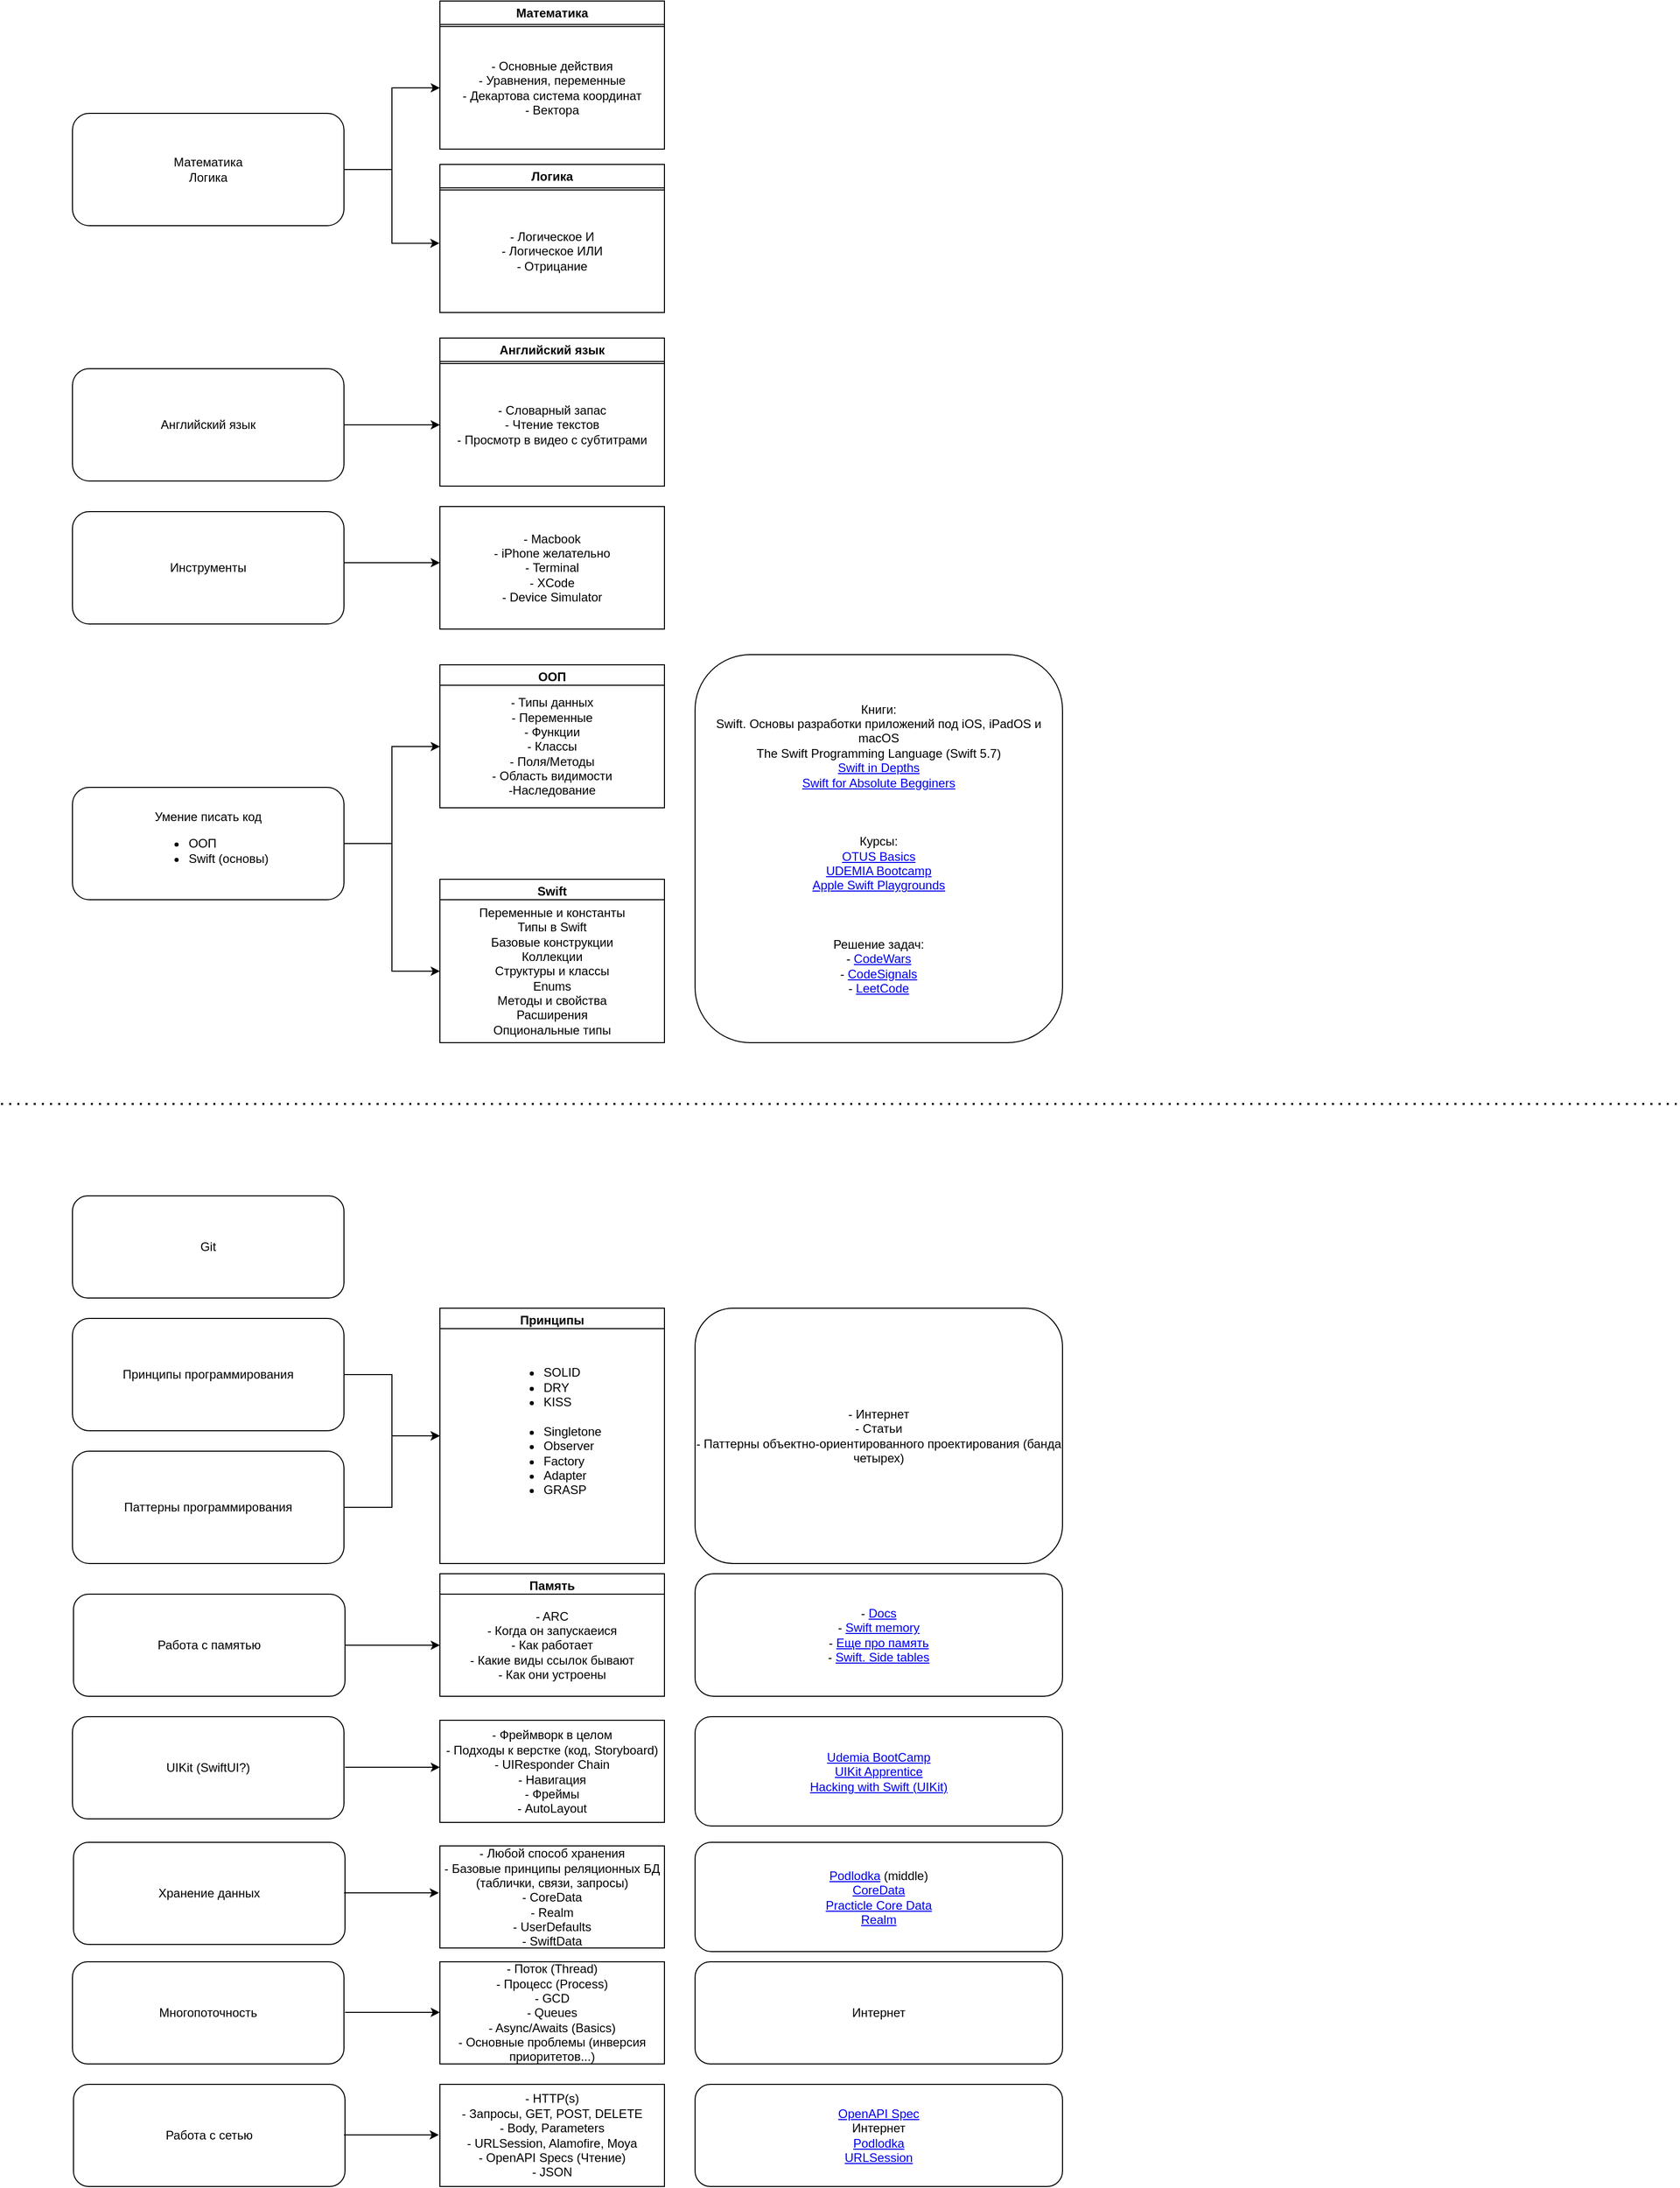 <mxfile version="22.1.11" type="github">
  <diagram name="Страница — 1" id="_5af58X6gQqTB03gFPoe">
    <mxGraphModel dx="1749" dy="625" grid="1" gridSize="10" guides="1" tooltips="1" connect="1" arrows="1" fold="1" page="1" pageScale="1" pageWidth="827" pageHeight="1169" math="0" shadow="0">
      <root>
        <mxCell id="0" />
        <mxCell id="1" parent="0" />
        <mxCell id="vCxmfgHOgyI4xVYoJoi5-3" value="ООП" style="swimlane;whiteSpace=wrap;html=1;" parent="1" vertex="1">
          <mxGeometry x="430" y="670" width="220" height="140" as="geometry" />
        </mxCell>
        <mxCell id="vCxmfgHOgyI4xVYoJoi5-8" value="Книги:&lt;br&gt;Swift. Основы разработки приложений под iOS, iPadOS и macOS&lt;br&gt;The Swift Programming Language (Swift 5.7)&lt;br&gt;&lt;a href=&quot;https://drive.google.com/file/d/1Acsf4f5pXHFojomXbPFyc4LUo7YMQOrP/view?usp=drive_link&quot;&gt;Swift in Depths&lt;/a&gt;&lt;br&gt;&lt;a href=&quot;https://drive.google.com/file/d/18zhrmPKqNkiiQylcWbZbQDQm2F-8SHHl/view?usp=drive_link&quot;&gt;Swift for Absolute Begginers&lt;/a&gt;&lt;br&gt;&lt;br&gt;&lt;br&gt;&lt;br&gt;Курсы:&lt;br&gt;&lt;a href=&quot;https://otus.ru/lessons/basic-ios/&quot;&gt;OTUS Basics&lt;/a&gt;&lt;br&gt;&lt;a href=&quot;https://drive.google.com/drive/folders/1-5KHCQ-wWFF1CMX0HtBL7KyEI4G1gjN8&quot;&gt;UDEMIA Bootcamp&lt;/a&gt;&lt;br&gt;&lt;a href=&quot;https://developer.apple.com/swift-playgrounds/&quot;&gt;Apple Swift Playgrounds&lt;/a&gt;&lt;br&gt;&lt;br&gt;&lt;br&gt;&lt;br&gt;Решение задач:&lt;br&gt;- &lt;a href=&quot;https://www.codewars.com/&quot;&gt;CodeWars&lt;/a&gt;&lt;br&gt;- &lt;a href=&quot;https://codesignal.com/&quot;&gt;CodeSignals&lt;/a&gt;&lt;br&gt;- &lt;a href=&quot;https://leetcode.com/&quot;&gt;LeetCode&lt;/a&gt;" style="rounded=1;whiteSpace=wrap;html=1;" parent="1" vertex="1">
          <mxGeometry x="680" y="660" width="360" height="380" as="geometry" />
        </mxCell>
        <mxCell id="vCxmfgHOgyI4xVYoJoi5-9" value="Английский язык" style="rounded=1;whiteSpace=wrap;html=1;align=center;" parent="1" vertex="1">
          <mxGeometry x="70" y="380" width="266" height="110" as="geometry" />
        </mxCell>
        <mxCell id="vCxmfgHOgyI4xVYoJoi5-10" value="Английский язык" style="swimlane;whiteSpace=wrap;html=1;" parent="1" vertex="1">
          <mxGeometry x="430" y="350" width="220" height="145" as="geometry" />
        </mxCell>
        <mxCell id="vCxmfgHOgyI4xVYoJoi5-11" value="- Словарный запас&lt;br&gt;- Чтение текстов&lt;br&gt;- Просмотр в видео с субтитрами" style="whiteSpace=wrap;html=1;" parent="vCxmfgHOgyI4xVYoJoi5-10" vertex="1">
          <mxGeometry y="25" width="220" height="120" as="geometry" />
        </mxCell>
        <mxCell id="vCxmfgHOgyI4xVYoJoi5-12" value="" style="endArrow=classic;html=1;rounded=0;exitX=1;exitY=0.5;exitDx=0;exitDy=0;entryX=0;entryY=0.5;entryDx=0;entryDy=0;" parent="1" source="vCxmfgHOgyI4xVYoJoi5-9" target="vCxmfgHOgyI4xVYoJoi5-11" edge="1">
          <mxGeometry width="50" height="50" relative="1" as="geometry">
            <mxPoint x="370" y="630" as="sourcePoint" />
            <mxPoint x="420" y="580" as="targetPoint" />
          </mxGeometry>
        </mxCell>
        <mxCell id="vCxmfgHOgyI4xVYoJoi5-13" value="Математика&lt;br&gt;Логика" style="rounded=1;whiteSpace=wrap;html=1;align=center;" parent="1" vertex="1">
          <mxGeometry x="70" y="130" width="266" height="110" as="geometry" />
        </mxCell>
        <mxCell id="vCxmfgHOgyI4xVYoJoi5-14" value="Математика" style="swimlane;whiteSpace=wrap;html=1;" parent="1" vertex="1">
          <mxGeometry x="430" y="20" width="220" height="145" as="geometry" />
        </mxCell>
        <mxCell id="vCxmfgHOgyI4xVYoJoi5-15" value="- Основные действия&lt;br&gt;- Уравнения, переменные&lt;br&gt;- Декартова система координат&lt;br&gt;- Вектора" style="whiteSpace=wrap;html=1;" parent="vCxmfgHOgyI4xVYoJoi5-14" vertex="1">
          <mxGeometry y="25" width="220" height="120" as="geometry" />
        </mxCell>
        <mxCell id="vCxmfgHOgyI4xVYoJoi5-16" value="" style="endArrow=classic;html=1;rounded=0;exitX=1;exitY=0.5;exitDx=0;exitDy=0;entryX=0;entryY=0.5;entryDx=0;entryDy=0;edgeStyle=orthogonalEdgeStyle;" parent="1" source="vCxmfgHOgyI4xVYoJoi5-13" target="vCxmfgHOgyI4xVYoJoi5-15" edge="1">
          <mxGeometry width="50" height="50" relative="1" as="geometry">
            <mxPoint x="320" y="310" as="sourcePoint" />
            <mxPoint x="370" y="260" as="targetPoint" />
          </mxGeometry>
        </mxCell>
        <mxCell id="vCxmfgHOgyI4xVYoJoi5-17" value="Логика" style="swimlane;whiteSpace=wrap;html=1;" parent="1" vertex="1">
          <mxGeometry x="430" y="180" width="220" height="145" as="geometry" />
        </mxCell>
        <mxCell id="vCxmfgHOgyI4xVYoJoi5-18" value="- Логическое И&lt;br&gt;- Логическое ИЛИ&lt;br&gt;- Отрицание" style="whiteSpace=wrap;html=1;" parent="vCxmfgHOgyI4xVYoJoi5-17" vertex="1">
          <mxGeometry y="25" width="220" height="120" as="geometry" />
        </mxCell>
        <mxCell id="vCxmfgHOgyI4xVYoJoi5-19" value="" style="endArrow=classic;html=1;rounded=0;edgeStyle=orthogonalEdgeStyle;exitX=1;exitY=0.5;exitDx=0;exitDy=0;entryX=-0.002;entryY=0.435;entryDx=0;entryDy=0;entryPerimeter=0;" parent="1" source="vCxmfgHOgyI4xVYoJoi5-13" target="vCxmfgHOgyI4xVYoJoi5-18" edge="1">
          <mxGeometry width="50" height="50" relative="1" as="geometry">
            <mxPoint x="320" y="280" as="sourcePoint" />
            <mxPoint x="370" y="230" as="targetPoint" />
          </mxGeometry>
        </mxCell>
        <mxCell id="7uVsoyw86wDC9n9_G3oJ-1" value="" style="endArrow=none;dashed=1;html=1;dashPattern=1 3;strokeWidth=2;rounded=0;" parent="1" edge="1">
          <mxGeometry width="50" height="50" relative="1" as="geometry">
            <mxPoint y="1100" as="sourcePoint" />
            <mxPoint x="1641.818" y="1100" as="targetPoint" />
          </mxGeometry>
        </mxCell>
        <mxCell id="7uVsoyw86wDC9n9_G3oJ-10" style="edgeStyle=orthogonalEdgeStyle;rounded=0;orthogonalLoop=1;jettySize=auto;html=1;exitX=1;exitY=0.5;exitDx=0;exitDy=0;entryX=0;entryY=0.5;entryDx=0;entryDy=0;" parent="1" source="7uVsoyw86wDC9n9_G3oJ-2" target="7uVsoyw86wDC9n9_G3oJ-7" edge="1">
          <mxGeometry relative="1" as="geometry" />
        </mxCell>
        <mxCell id="7uVsoyw86wDC9n9_G3oJ-2" value="Принципы программирования" style="rounded=1;whiteSpace=wrap;html=1;align=center;" parent="1" vertex="1">
          <mxGeometry x="70" y="1310" width="266" height="110" as="geometry" />
        </mxCell>
        <mxCell id="7uVsoyw86wDC9n9_G3oJ-3" value="Инструменты" style="rounded=1;whiteSpace=wrap;html=1;align=center;" parent="1" vertex="1">
          <mxGeometry x="70" y="520" width="266" height="110" as="geometry" />
        </mxCell>
        <mxCell id="7uVsoyw86wDC9n9_G3oJ-4" value="- Macbook&lt;br&gt;- iPhone желательно&lt;br&gt;- Terminal&lt;br&gt;- XCode&lt;br&gt;- Device Simulator" style="whiteSpace=wrap;html=1;" parent="1" vertex="1">
          <mxGeometry x="430" y="515" width="220" height="120" as="geometry" />
        </mxCell>
        <mxCell id="vCxmfgHOgyI4xVYoJoi5-1" style="edgeStyle=orthogonalEdgeStyle;rounded=0;orthogonalLoop=1;jettySize=auto;html=1;entryX=0;entryY=0.5;entryDx=0;entryDy=0;exitX=1;exitY=0.5;exitDx=0;exitDy=0;" parent="1" source="vCxmfgHOgyI4xVYoJoi5-2" target="vCxmfgHOgyI4xVYoJoi5-4" edge="1">
          <mxGeometry relative="1" as="geometry">
            <mxPoint x="300" y="750" as="sourcePoint" />
            <mxPoint x="390" y="650" as="targetPoint" />
          </mxGeometry>
        </mxCell>
        <mxCell id="vCxmfgHOgyI4xVYoJoi5-2" value="Умение писать код&lt;br&gt;&lt;div style=&quot;text-align: left;&quot;&gt;&lt;ul&gt;&lt;li&gt;&lt;span style=&quot;background-color: initial;&quot;&gt;ООП&lt;/span&gt;&lt;/li&gt;&lt;li&gt;&lt;span style=&quot;background-color: initial;&quot;&gt;Swift (основы)&lt;/span&gt;&lt;/li&gt;&lt;/ul&gt;&lt;/div&gt;" style="rounded=1;whiteSpace=wrap;html=1;align=center;" parent="1" vertex="1">
          <mxGeometry x="70" y="790" width="266" height="110" as="geometry" />
        </mxCell>
        <mxCell id="vCxmfgHOgyI4xVYoJoi5-4" value="- Типы данных&lt;br&gt;- Переменные&lt;br&gt;- Функции&lt;br&gt;- Классы&lt;br&gt;- Поля/Методы&lt;br&gt;- Область видимости&lt;br&gt;-Наследование&lt;br&gt;" style="whiteSpace=wrap;html=1;" parent="1" vertex="1">
          <mxGeometry x="430" y="690" width="220" height="120" as="geometry" />
        </mxCell>
        <mxCell id="vCxmfgHOgyI4xVYoJoi5-5" value="Swift" style="swimlane;whiteSpace=wrap;html=1;" parent="1" vertex="1">
          <mxGeometry x="430" y="880" width="220" height="160" as="geometry" />
        </mxCell>
        <mxCell id="vCxmfgHOgyI4xVYoJoi5-6" value="&lt;span style=&quot;background-color: initial;&quot;&gt;Переменные и константы&lt;/span&gt;&lt;br&gt;&lt;span style=&quot;background-color: initial;&quot;&gt;Типы в Swift&lt;/span&gt;&lt;br&gt;&lt;span style=&quot;background-color: initial;&quot;&gt;Базовые конструкции&lt;/span&gt;&lt;br&gt;&lt;span style=&quot;background-color: initial;&quot;&gt;Коллекции&lt;/span&gt;&lt;br&gt;&lt;span style=&quot;background-color: initial;&quot;&gt;Структуры и классы&lt;/span&gt;&lt;br&gt;&lt;span style=&quot;background-color: initial;&quot;&gt;Enums&lt;/span&gt;&lt;br&gt;&lt;span style=&quot;background-color: initial;&quot;&gt;Методы и свойства&lt;/span&gt;&lt;br&gt;&lt;span style=&quot;background-color: initial;&quot;&gt;Расширения&lt;/span&gt;&lt;br&gt;&lt;span style=&quot;background-color: initial;&quot;&gt;Опциональные типы&lt;/span&gt;" style="whiteSpace=wrap;html=1;" parent="vCxmfgHOgyI4xVYoJoi5-5" vertex="1">
          <mxGeometry y="20" width="220" height="140" as="geometry" />
        </mxCell>
        <mxCell id="vCxmfgHOgyI4xVYoJoi5-7" value="" style="endArrow=classic;html=1;rounded=0;edgeStyle=orthogonalEdgeStyle;entryX=0;entryY=0.5;entryDx=0;entryDy=0;exitX=1;exitY=0.5;exitDx=0;exitDy=0;" parent="1" source="vCxmfgHOgyI4xVYoJoi5-2" target="vCxmfgHOgyI4xVYoJoi5-6" edge="1">
          <mxGeometry width="50" height="50" relative="1" as="geometry">
            <mxPoint x="340" y="840" as="sourcePoint" />
            <mxPoint x="430" y="950" as="targetPoint" />
          </mxGeometry>
        </mxCell>
        <mxCell id="7uVsoyw86wDC9n9_G3oJ-5" value="" style="endArrow=classic;html=1;rounded=0;exitX=1;exitY=0.5;exitDx=0;exitDy=0;entryX=0;entryY=0.5;entryDx=0;entryDy=0;" parent="1" edge="1">
          <mxGeometry width="50" height="50" relative="1" as="geometry">
            <mxPoint x="336" y="570" as="sourcePoint" />
            <mxPoint x="430" y="570" as="targetPoint" />
          </mxGeometry>
        </mxCell>
        <mxCell id="7uVsoyw86wDC9n9_G3oJ-12" style="edgeStyle=orthogonalEdgeStyle;rounded=0;orthogonalLoop=1;jettySize=auto;html=1;exitX=1;exitY=0.5;exitDx=0;exitDy=0;entryX=0;entryY=0.5;entryDx=0;entryDy=0;" parent="1" source="7uVsoyw86wDC9n9_G3oJ-6" target="7uVsoyw86wDC9n9_G3oJ-7" edge="1">
          <mxGeometry relative="1" as="geometry" />
        </mxCell>
        <mxCell id="7uVsoyw86wDC9n9_G3oJ-6" value="Паттерны программирования" style="rounded=1;whiteSpace=wrap;html=1;align=center;" parent="1" vertex="1">
          <mxGeometry x="70" y="1440" width="266" height="110" as="geometry" />
        </mxCell>
        <mxCell id="7uVsoyw86wDC9n9_G3oJ-7" value="Принципы" style="swimlane;whiteSpace=wrap;html=1;" parent="1" vertex="1">
          <mxGeometry x="430" y="1300" width="220" height="250" as="geometry" />
        </mxCell>
        <mxCell id="7uVsoyw86wDC9n9_G3oJ-8" value="&lt;ul style=&quot;text-align: left;&quot;&gt;&lt;li&gt;SOLID&lt;/li&gt;&lt;li&gt;DRY&lt;/li&gt;&lt;li&gt;&lt;span style=&quot;background-color: initial;&quot;&gt;KISS&lt;br&gt;&lt;br&gt;&lt;/span&gt;&lt;/li&gt;&lt;li&gt;Singletone&lt;/li&gt;&lt;li&gt;Observer&lt;/li&gt;&lt;li&gt;&lt;span style=&quot;background-color: initial;&quot;&gt;Factory&lt;/span&gt;&lt;/li&gt;&lt;li&gt;&lt;span style=&quot;background-color: initial;&quot;&gt;Adapter&lt;/span&gt;&lt;/li&gt;&lt;li&gt;&lt;span style=&quot;background-color: initial;&quot;&gt;GRASP&lt;br&gt;&lt;br&gt;&lt;br&gt;&lt;/span&gt;&lt;/li&gt;&lt;/ul&gt;" style="whiteSpace=wrap;html=1;" parent="7uVsoyw86wDC9n9_G3oJ-7" vertex="1">
          <mxGeometry y="20" width="220" height="230" as="geometry" />
        </mxCell>
        <mxCell id="7uVsoyw86wDC9n9_G3oJ-13" value="- Интернет&lt;br&gt;- Статьи&lt;br&gt;- Паттерны объектно-ориентированного проектирования (банда четырех)" style="rounded=1;whiteSpace=wrap;html=1;" parent="1" vertex="1">
          <mxGeometry x="680" y="1300" width="360" height="250" as="geometry" />
        </mxCell>
        <mxCell id="7uVsoyw86wDC9n9_G3oJ-14" value="Работа с памятью" style="rounded=1;whiteSpace=wrap;html=1;align=center;" parent="1" vertex="1">
          <mxGeometry x="71" y="1580" width="266" height="100" as="geometry" />
        </mxCell>
        <mxCell id="7uVsoyw86wDC9n9_G3oJ-16" value="Память" style="swimlane;whiteSpace=wrap;html=1;" parent="1" vertex="1">
          <mxGeometry x="430" y="1560" width="220" height="120" as="geometry" />
        </mxCell>
        <mxCell id="7uVsoyw86wDC9n9_G3oJ-17" value="- ARC&lt;br&gt;- Когда он запускаеися&lt;br&gt;- Как работает&lt;br&gt;- Какие виды ссылок бывают&lt;br&gt;- Как они устроены" style="whiteSpace=wrap;html=1;" parent="7uVsoyw86wDC9n9_G3oJ-16" vertex="1">
          <mxGeometry y="20" width="220" height="100" as="geometry" />
        </mxCell>
        <mxCell id="7uVsoyw86wDC9n9_G3oJ-18" value="" style="endArrow=classic;html=1;rounded=0;exitX=1;exitY=0.5;exitDx=0;exitDy=0;entryX=0;entryY=0.5;entryDx=0;entryDy=0;" parent="1" source="7uVsoyw86wDC9n9_G3oJ-14" target="7uVsoyw86wDC9n9_G3oJ-17" edge="1">
          <mxGeometry width="50" height="50" relative="1" as="geometry">
            <mxPoint x="510" y="1510" as="sourcePoint" />
            <mxPoint x="560" y="1460" as="targetPoint" />
          </mxGeometry>
        </mxCell>
        <mxCell id="7uVsoyw86wDC9n9_G3oJ-19" value="UIKit (SwiftUI?)" style="rounded=1;whiteSpace=wrap;html=1;align=center;" parent="1" vertex="1">
          <mxGeometry x="70" y="1700" width="266" height="100" as="geometry" />
        </mxCell>
        <mxCell id="7uVsoyw86wDC9n9_G3oJ-20" value="Хранение данных" style="rounded=1;whiteSpace=wrap;html=1;align=center;" parent="1" vertex="1">
          <mxGeometry x="71" y="1823" width="266" height="100" as="geometry" />
        </mxCell>
        <mxCell id="7uVsoyw86wDC9n9_G3oJ-21" value="Работа с сетью" style="rounded=1;whiteSpace=wrap;html=1;align=center;" parent="1" vertex="1">
          <mxGeometry x="71" y="2060" width="266" height="100" as="geometry" />
        </mxCell>
        <mxCell id="7uVsoyw86wDC9n9_G3oJ-22" value="Многопоточность" style="rounded=1;whiteSpace=wrap;html=1;align=center;" parent="1" vertex="1">
          <mxGeometry x="70" y="1940" width="266" height="100" as="geometry" />
        </mxCell>
        <mxCell id="7uVsoyw86wDC9n9_G3oJ-23" value="Git" style="rounded=1;whiteSpace=wrap;html=1;align=center;" parent="1" vertex="1">
          <mxGeometry x="70" y="1190" width="266" height="100" as="geometry" />
        </mxCell>
        <mxCell id="6vTIE9_mmki5EIVPtUrZ-1" value="- &lt;a href=&quot;https://docs.swift.org/swift-book/documentation/the-swift-programming-language/automaticreferencecounting/&quot;&gt;Docs&lt;/a&gt;&lt;br&gt;- &lt;a href=&quot;https://habr.com/ru/companies/hh/articles/546856/&quot;&gt;Swift memory&lt;/a&gt;&lt;br&gt;- &lt;a href=&quot;https://habr.com/ru/articles/592385/&quot;&gt;Еще про память&lt;/a&gt;&lt;br&gt;- &lt;a href=&quot;https://maximeremenko.com/swift-arc-weak-references&quot;&gt;Swift. Side tables&lt;/a&gt;" style="rounded=1;whiteSpace=wrap;html=1;" parent="1" vertex="1">
          <mxGeometry x="680" y="1560" width="360" height="120" as="geometry" />
        </mxCell>
        <mxCell id="6vTIE9_mmki5EIVPtUrZ-3" value="&lt;a href=&quot;https://spec.openapis.org/oas/v3.1.0&quot;&gt;OpenAPI Spec&lt;/a&gt;&lt;br&gt;Интернет&lt;br&gt;&lt;a href=&quot;https://www.youtube.com/playlist?list=PLNSmyatBJig5N7lw2mSQu-gfIogqw3Yj3&quot;&gt;Podlodka&lt;/a&gt;&lt;br&gt;&lt;a href=&quot;https://developer.apple.com/documentation/foundation/urlsession&quot;&gt;URLSession&lt;/a&gt;" style="rounded=1;whiteSpace=wrap;html=1;" parent="1" vertex="1">
          <mxGeometry x="680" y="2060" width="360" height="100" as="geometry" />
        </mxCell>
        <mxCell id="6vTIE9_mmki5EIVPtUrZ-4" value="&lt;a href=&quot;https://www.youtube.com/playlist?list=PLNSmyatBJig5VQuEhPXsvuBA3m-YP8CIQ&quot;&gt;Podlodka&lt;/a&gt;&amp;nbsp;(middle)&lt;br&gt;&lt;a href=&quot;https://developer.apple.com/documentation/coredata/&quot;&gt;CoreData&lt;/a&gt;&lt;br&gt;&lt;a href=&quot;https://drive.google.com/file/d/1PY9pEtv2N6ScLUlOvesH6JDEu7v6Z7vJ/view?usp=drive_link&quot;&gt;Practicle Core Data&lt;/a&gt;&lt;br&gt;&lt;a href=&quot;https://realm.io/realm-swift/&quot;&gt;Realm&lt;/a&gt;" style="rounded=1;whiteSpace=wrap;html=1;" parent="1" vertex="1">
          <mxGeometry x="680" y="1823" width="360" height="107" as="geometry" />
        </mxCell>
        <mxCell id="0N70W88aVnIPwhQ0qISD-1" value="- Любой способ хранения&lt;br&gt;- Базовые принципы реляционных БД (таблички, связи, запросы)&lt;br&gt;- CoreData&lt;br&gt;- Realm&lt;br&gt;- UserDefaults&lt;br&gt;- SwiftData" style="whiteSpace=wrap;html=1;" vertex="1" parent="1">
          <mxGeometry x="430" y="1826.5" width="220" height="100" as="geometry" />
        </mxCell>
        <mxCell id="0N70W88aVnIPwhQ0qISD-2" value="" style="endArrow=classic;html=1;rounded=0;exitX=1;exitY=0.5;exitDx=0;exitDy=0;entryX=0;entryY=0.5;entryDx=0;entryDy=0;" edge="1" parent="1">
          <mxGeometry width="50" height="50" relative="1" as="geometry">
            <mxPoint x="336" y="1872.5" as="sourcePoint" />
            <mxPoint x="429" y="1872.5" as="targetPoint" />
          </mxGeometry>
        </mxCell>
        <mxCell id="0N70W88aVnIPwhQ0qISD-4" value="&lt;a href=&quot;https://drive.google.com/drive/folders/1-5KHCQ-wWFF1CMX0HtBL7KyEI4G1gjN8&quot;&gt;Udemia BootCamp&lt;/a&gt;&lt;br&gt;&lt;a href=&quot;https://drive.google.com/drive/folders/1-2kiGvDwOlyJCTXYjK-At1z8JIMpZwUl&quot;&gt;UIKit Apprentice&lt;/a&gt;&lt;br&gt;&lt;a href=&quot;https://drive.google.com/drive/folders/1l_65d2_-DqDa1GOfyqsZwLo12UQlJ53-&quot;&gt;Hacking with Swift (UIKit)&lt;/a&gt;" style="rounded=1;whiteSpace=wrap;html=1;" vertex="1" parent="1">
          <mxGeometry x="680" y="1700" width="360" height="107" as="geometry" />
        </mxCell>
        <mxCell id="0N70W88aVnIPwhQ0qISD-5" value="- Фреймворк в целом&lt;br&gt;- Подходы к верстке (код, Storyboard)&lt;br&gt;- UIResponder Chain&lt;br&gt;- Навигация&lt;br&gt;- Фреймы&lt;br&gt;- AutoLayout" style="whiteSpace=wrap;html=1;" vertex="1" parent="1">
          <mxGeometry x="430" y="1703.5" width="220" height="100" as="geometry" />
        </mxCell>
        <mxCell id="0N70W88aVnIPwhQ0qISD-6" value="" style="endArrow=classic;html=1;rounded=0;exitX=1;exitY=0.5;exitDx=0;exitDy=0;entryX=0;entryY=0.5;entryDx=0;entryDy=0;" edge="1" parent="1">
          <mxGeometry width="50" height="50" relative="1" as="geometry">
            <mxPoint x="337" y="1749.5" as="sourcePoint" />
            <mxPoint x="430" y="1749.5" as="targetPoint" />
          </mxGeometry>
        </mxCell>
        <mxCell id="0N70W88aVnIPwhQ0qISD-7" value="- HTTP(s)&lt;br&gt;- Запросы, GET, POST, DELETE&lt;br&gt;- Body, Parameters&lt;br&gt;- URLSession, Alamofire, Moya&lt;br&gt;- OpenAPI Specs (Чтение)&lt;br&gt;- JSON" style="whiteSpace=wrap;html=1;" vertex="1" parent="1">
          <mxGeometry x="430" y="2060" width="220" height="100" as="geometry" />
        </mxCell>
        <mxCell id="0N70W88aVnIPwhQ0qISD-9" value="" style="endArrow=classic;html=1;rounded=0;exitX=1;exitY=0.5;exitDx=0;exitDy=0;entryX=0;entryY=0.5;entryDx=0;entryDy=0;" edge="1" parent="1">
          <mxGeometry width="50" height="50" relative="1" as="geometry">
            <mxPoint x="336" y="2109.5" as="sourcePoint" />
            <mxPoint x="429" y="2109.5" as="targetPoint" />
          </mxGeometry>
        </mxCell>
        <mxCell id="0N70W88aVnIPwhQ0qISD-11" value="- Поток (Thread)&lt;br&gt;- Процесс (Process)&lt;br&gt;- GCD&lt;br&gt;- Queues&lt;br&gt;- Async/Awaits (Basics)&lt;br&gt;- Основные проблемы (инверсия приоритетов...)" style="whiteSpace=wrap;html=1;" vertex="1" parent="1">
          <mxGeometry x="430" y="1940" width="220" height="100" as="geometry" />
        </mxCell>
        <mxCell id="0N70W88aVnIPwhQ0qISD-12" value="Интернет" style="rounded=1;whiteSpace=wrap;html=1;" vertex="1" parent="1">
          <mxGeometry x="680" y="1940" width="360" height="100" as="geometry" />
        </mxCell>
        <mxCell id="0N70W88aVnIPwhQ0qISD-13" value="" style="endArrow=classic;html=1;rounded=0;exitX=1;exitY=0.5;exitDx=0;exitDy=0;entryX=0;entryY=0.5;entryDx=0;entryDy=0;" edge="1" parent="1">
          <mxGeometry width="50" height="50" relative="1" as="geometry">
            <mxPoint x="337" y="1989.5" as="sourcePoint" />
            <mxPoint x="430" y="1989.5" as="targetPoint" />
          </mxGeometry>
        </mxCell>
      </root>
    </mxGraphModel>
  </diagram>
</mxfile>
